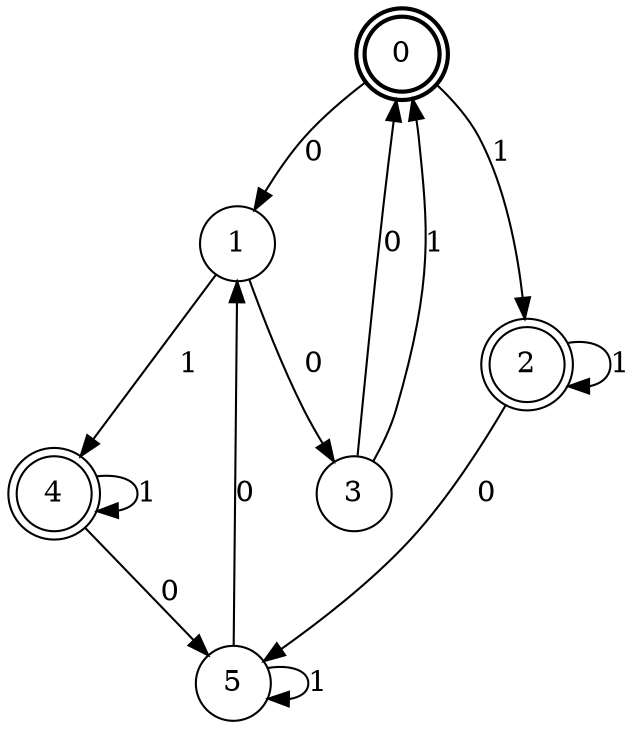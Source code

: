 digraph Automat {
    node [shape = circle];
    0 [style = "bold"];
    0 [peripheries=2]
    0 -> 1 [label = "0"];
    0 -> 2 [label = "1"];
    1 -> 3 [label = "0"];
    1 -> 4 [label = "1"];
    2 [peripheries=2]
    2 -> 5 [label = "0"];
    2 -> 2 [label = "1"];
    3 -> 0 [label = "0"];
    3 -> 0 [label = "1"];
    4 [peripheries=2]
    4 -> 5 [label = "0"];
    4 -> 4 [label = "1"];
    5 -> 1 [label = "0"];
    5 -> 5 [label = "1"];
}
